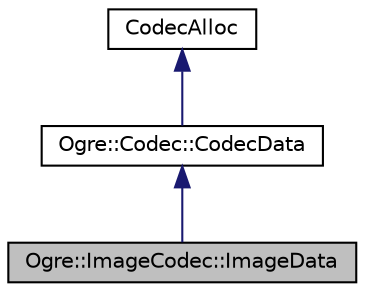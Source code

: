 digraph "Ogre::ImageCodec::ImageData"
{
  bgcolor="transparent";
  edge [fontname="Helvetica",fontsize="10",labelfontname="Helvetica",labelfontsize="10"];
  node [fontname="Helvetica",fontsize="10",shape=record];
  Node0 [label="Ogre::ImageCodec::ImageData",height=0.2,width=0.4,color="black", fillcolor="grey75", style="filled", fontcolor="black"];
  Node1 -> Node0 [dir="back",color="midnightblue",fontsize="10",style="solid",fontname="Helvetica"];
  Node1 [label="Ogre::Codec::CodecData",height=0.2,width=0.4,color="black",URL="$class_ogre_1_1_codec_1_1_codec_data.html"];
  Node2 -> Node1 [dir="back",color="midnightblue",fontsize="10",style="solid",fontname="Helvetica"];
  Node2 [label="CodecAlloc",height=0.2,width=0.4,color="black",URL="$class_ogre_1_1_allocated_object.html"];
}
